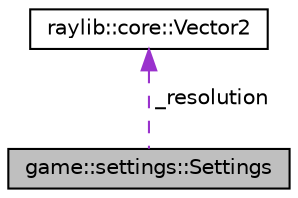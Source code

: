 digraph "game::settings::Settings"
{
 // LATEX_PDF_SIZE
  edge [fontname="Helvetica",fontsize="10",labelfontname="Helvetica",labelfontsize="10"];
  node [fontname="Helvetica",fontsize="10",shape=record];
  Node1 [label="game::settings::Settings",height=0.2,width=0.4,color="black", fillcolor="grey75", style="filled", fontcolor="black",tooltip="Settings common to the game."];
  Node2 -> Node1 [dir="back",color="darkorchid3",fontsize="10",style="dashed",label=" _resolution" ,fontname="Helvetica"];
  Node2 [label="raylib::core::Vector2",height=0.2,width=0.4,color="black", fillcolor="white", style="filled",URL="$structraylib_1_1core_1_1_vector2.html",tooltip="The Vector2 struct (compatible with the raylib Vector2)"];
}
